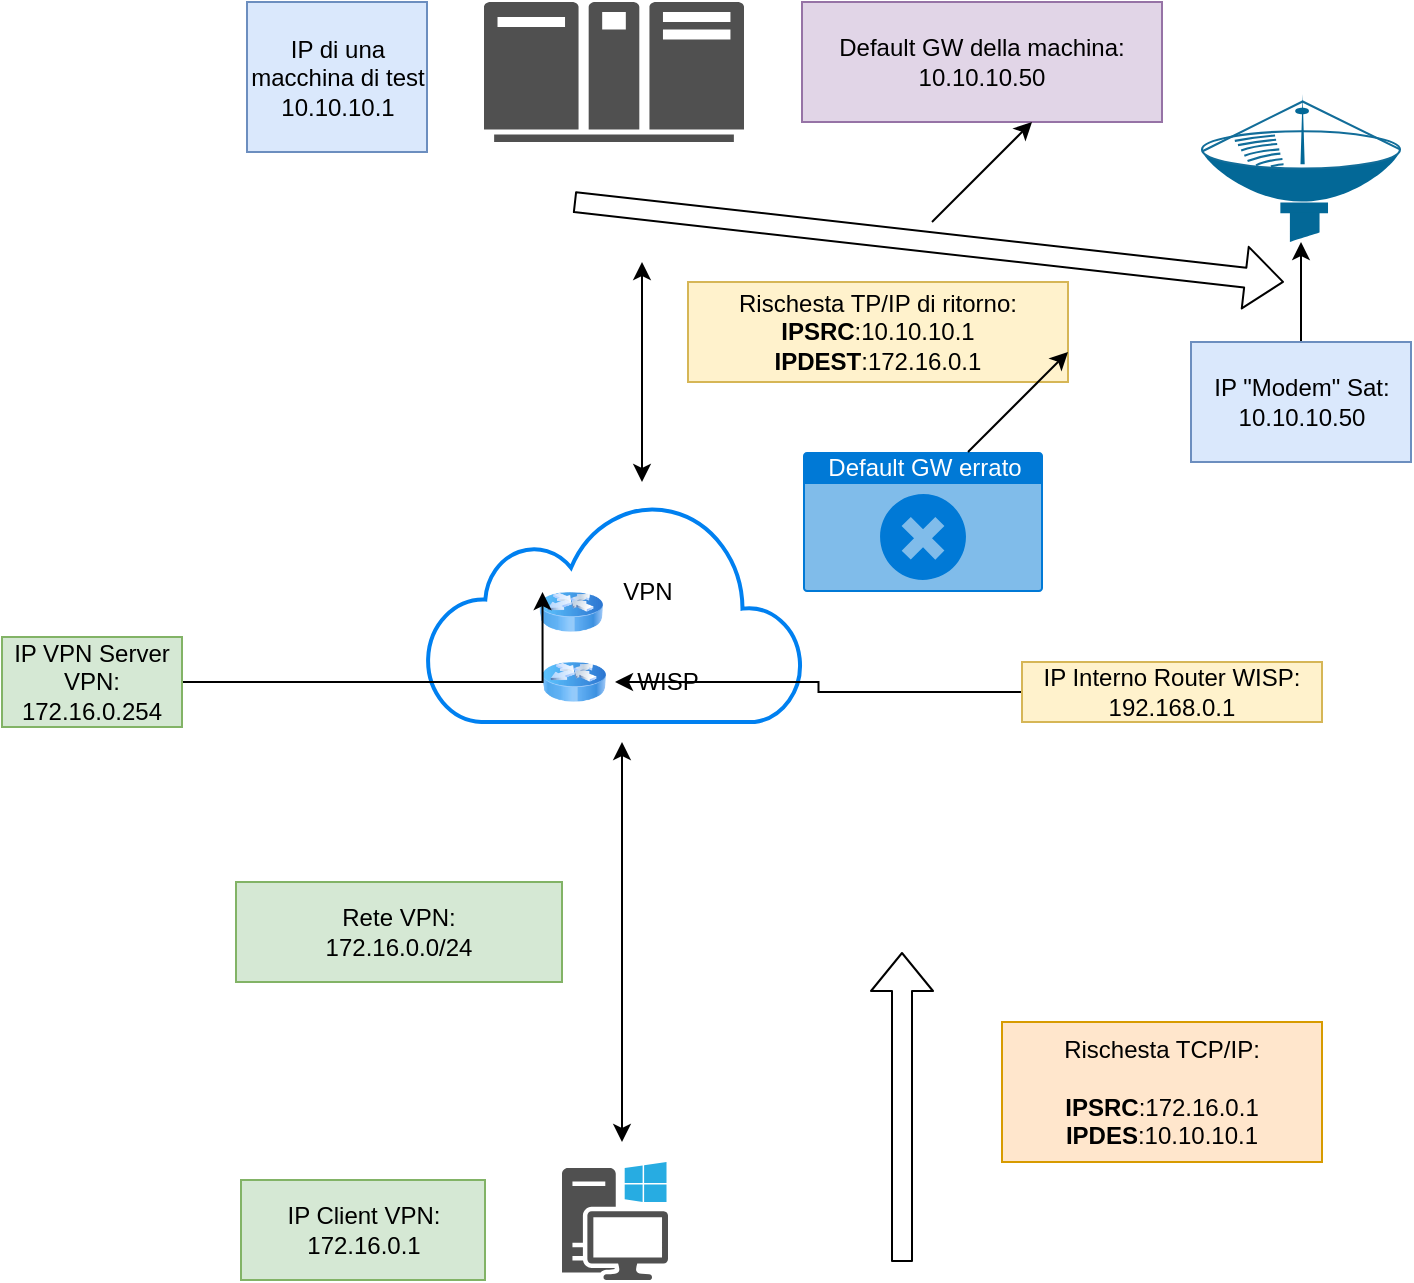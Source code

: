 <mxfile version="12.1.0" type="github" pages="1"><diagram id="z3nB3-CVnNLrTgpWO6LH" name="Page-1"><mxGraphModel dx="986" dy="776" grid="1" gridSize="10" guides="1" tooltips="1" connect="1" arrows="1" fold="1" page="1" pageScale="1" pageWidth="827" pageHeight="1169" math="0" shadow="0"><root><mxCell id="0"/><mxCell id="1" parent="0"/><mxCell id="XkFb_GYvwj8rJh-osdk2-2" value="" style="pointerEvents=1;shadow=0;dashed=0;html=1;strokeColor=none;fillColor=#505050;labelPosition=center;verticalLabelPosition=bottom;verticalAlign=top;outlineConnect=0;align=center;shape=mxgraph.office.devices.workstation_pc;" vertex="1" parent="1"><mxGeometry x="370" y="610" width="53" height="59" as="geometry"/></mxCell><mxCell id="XkFb_GYvwj8rJh-osdk2-3" value="" style="pointerEvents=1;shadow=0;dashed=0;html=1;strokeColor=none;fillColor=#505050;labelPosition=center;verticalLabelPosition=bottom;verticalAlign=top;outlineConnect=0;align=center;shape=mxgraph.office.servers.mainframe;" vertex="1" parent="1"><mxGeometry x="331" y="30" width="130" height="70" as="geometry"/></mxCell><mxCell id="XkFb_GYvwj8rJh-osdk2-4" value="" style="html=1;verticalLabelPosition=bottom;align=center;labelBackgroundColor=#ffffff;verticalAlign=top;strokeWidth=2;strokeColor=#0080F0;fillColor=#ffffff;shadow=0;dashed=0;shape=mxgraph.ios7.icons.cloud;" vertex="1" parent="1"><mxGeometry x="302.5" y="280" width="188" height="110" as="geometry"/></mxCell><mxCell id="XkFb_GYvwj8rJh-osdk2-5" value="VPN" style="text;html=1;strokeColor=none;fillColor=none;align=center;verticalAlign=middle;whiteSpace=wrap;rounded=0;" vertex="1" parent="1"><mxGeometry x="393" y="315" width="40" height="20" as="geometry"/></mxCell><mxCell id="XkFb_GYvwj8rJh-osdk2-7" value="" style="endArrow=classic;startArrow=classic;html=1;" edge="1" parent="1"><mxGeometry width="50" height="50" relative="1" as="geometry"><mxPoint x="400" y="600" as="sourcePoint"/><mxPoint x="400" y="400" as="targetPoint"/></mxGeometry></mxCell><mxCell id="XkFb_GYvwj8rJh-osdk2-8" value="" style="endArrow=classic;startArrow=classic;html=1;" edge="1" parent="1"><mxGeometry width="50" height="50" relative="1" as="geometry"><mxPoint x="410" y="270" as="sourcePoint"/><mxPoint x="410" y="160" as="targetPoint"/></mxGeometry></mxCell><mxCell id="XkFb_GYvwj8rJh-osdk2-9" value="IP di una macchina di test&lt;br&gt;&lt;div&gt;10.10.10.1&lt;/div&gt;" style="text;html=1;strokeColor=#6c8ebf;fillColor=#dae8fc;align=center;verticalAlign=middle;whiteSpace=wrap;rounded=0;" vertex="1" parent="1"><mxGeometry x="212.5" y="30" width="90" height="75" as="geometry"/></mxCell><mxCell id="XkFb_GYvwj8rJh-osdk2-10" value="IP Client VPN: 172.16.0.1" style="text;html=1;strokeColor=#82b366;fillColor=#d5e8d4;align=center;verticalAlign=middle;whiteSpace=wrap;rounded=0;" vertex="1" parent="1"><mxGeometry x="209.5" y="619" width="122" height="50" as="geometry"/></mxCell><mxCell id="XkFb_GYvwj8rJh-osdk2-11" value="&lt;div&gt;Rete VPN:&lt;/div&gt;&lt;div&gt;172.16.0.0/24&lt;br&gt;&lt;/div&gt;" style="text;html=1;strokeColor=#82b366;fillColor=#d5e8d4;align=center;verticalAlign=middle;whiteSpace=wrap;rounded=0;" vertex="1" parent="1"><mxGeometry x="207" y="470" width="163" height="50" as="geometry"/></mxCell><mxCell id="XkFb_GYvwj8rJh-osdk2-12" value="&lt;div&gt;Default GW della machina:&lt;/div&gt;&lt;div&gt;10.10.10.50&lt;/div&gt;" style="text;html=1;strokeColor=#9673a6;fillColor=#e1d5e7;align=center;verticalAlign=middle;whiteSpace=wrap;rounded=0;" vertex="1" parent="1"><mxGeometry x="490" y="30" width="180" height="60" as="geometry"/></mxCell><mxCell id="XkFb_GYvwj8rJh-osdk2-13" value="" style="shape=mxgraph.cisco.wireless.satellite_dish;html=1;pointerEvents=1;dashed=0;fillColor=#036897;strokeColor=#ffffff;strokeWidth=2;verticalLabelPosition=bottom;verticalAlign=top;align=center;outlineConnect=0;" vertex="1" parent="1"><mxGeometry x="690" y="76" width="99" height="74" as="geometry"/></mxCell><mxCell id="XkFb_GYvwj8rJh-osdk2-15" value="" style="edgeStyle=orthogonalEdgeStyle;rounded=0;orthogonalLoop=1;jettySize=auto;html=1;" edge="1" parent="1" source="XkFb_GYvwj8rJh-osdk2-14" target="XkFb_GYvwj8rJh-osdk2-13"><mxGeometry relative="1" as="geometry"/></mxCell><mxCell id="XkFb_GYvwj8rJh-osdk2-14" value="&lt;div&gt;IP &quot;Modem&quot; Sat:&lt;/div&gt;&lt;div&gt;10.10.10.50&lt;br&gt;&lt;/div&gt;" style="text;html=1;strokeColor=#6c8ebf;fillColor=#dae8fc;align=center;verticalAlign=middle;whiteSpace=wrap;rounded=0;" vertex="1" parent="1"><mxGeometry x="684.5" y="200" width="110" height="60" as="geometry"/></mxCell><mxCell id="XkFb_GYvwj8rJh-osdk2-16" value="" style="image;html=1;labelBackgroundColor=#ffffff;image=img/lib/clip_art/networking/Router_Icon_128x128.png" vertex="1" parent="1"><mxGeometry x="346" y="325" width="57" height="20" as="geometry"/></mxCell><mxCell id="XkFb_GYvwj8rJh-osdk2-18" value="" style="image;html=1;labelBackgroundColor=#ffffff;image=img/lib/clip_art/networking/Router_Icon_128x128.png" vertex="1" parent="1"><mxGeometry x="355.5" y="360" width="41" height="20" as="geometry"/></mxCell><mxCell id="XkFb_GYvwj8rJh-osdk2-19" value="WISP" style="text;html=1;strokeColor=none;fillColor=none;align=center;verticalAlign=middle;whiteSpace=wrap;rounded=0;" vertex="1" parent="1"><mxGeometry x="403" y="360" width="40" height="20" as="geometry"/></mxCell><mxCell id="XkFb_GYvwj8rJh-osdk2-22" style="edgeStyle=orthogonalEdgeStyle;rounded=0;orthogonalLoop=1;jettySize=auto;html=1;entryX=0.25;entryY=0;entryDx=0;entryDy=0;" edge="1" parent="1" source="XkFb_GYvwj8rJh-osdk2-21" target="XkFb_GYvwj8rJh-osdk2-16"><mxGeometry relative="1" as="geometry"><Array as="points"><mxPoint x="360" y="370"/></Array></mxGeometry></mxCell><mxCell id="XkFb_GYvwj8rJh-osdk2-21" value="&lt;div&gt;IP VPN Server VPN:&lt;/div&gt;&lt;div&gt;172.16.0.254&lt;br&gt;&lt;/div&gt;" style="text;html=1;strokeColor=#82b366;fillColor=#d5e8d4;align=center;verticalAlign=middle;whiteSpace=wrap;rounded=0;" vertex="1" parent="1"><mxGeometry x="90" y="347.5" width="90" height="45" as="geometry"/></mxCell><mxCell id="XkFb_GYvwj8rJh-osdk2-24" style="edgeStyle=orthogonalEdgeStyle;rounded=0;orthogonalLoop=1;jettySize=auto;html=1;entryX=1;entryY=0.5;entryDx=0;entryDy=0;" edge="1" parent="1" source="XkFb_GYvwj8rJh-osdk2-23" target="XkFb_GYvwj8rJh-osdk2-18"><mxGeometry relative="1" as="geometry"/></mxCell><mxCell id="XkFb_GYvwj8rJh-osdk2-23" value="&lt;div&gt;IP Interno Router WISP:&lt;/div&gt;&lt;div&gt;192.168.0.1&lt;br&gt;&lt;/div&gt;" style="text;html=1;strokeColor=#d6b656;fillColor=#fff2cc;align=center;verticalAlign=middle;whiteSpace=wrap;rounded=0;" vertex="1" parent="1"><mxGeometry x="600" y="360" width="150" height="30" as="geometry"/></mxCell><mxCell id="XkFb_GYvwj8rJh-osdk2-25" value="" style="shape=flexArrow;endArrow=classic;html=1;" edge="1" parent="1"><mxGeometry width="50" height="50" relative="1" as="geometry"><mxPoint x="540" y="660" as="sourcePoint"/><mxPoint x="540" y="505" as="targetPoint"/></mxGeometry></mxCell><mxCell id="XkFb_GYvwj8rJh-osdk2-27" value="&lt;div&gt;Rischesta TCP/IP:&lt;/div&gt;&lt;div&gt;&lt;br&gt;&lt;/div&gt;&lt;div&gt;&lt;b&gt;IPSRC&lt;/b&gt;:172.16.0.1&lt;/div&gt;&lt;div&gt;&lt;b&gt;IPDES&lt;/b&gt;:10.10.10.1&lt;br&gt;&lt;/div&gt;" style="text;html=1;strokeColor=#d79b00;fillColor=#ffe6cc;align=center;verticalAlign=middle;whiteSpace=wrap;rounded=0;" vertex="1" parent="1"><mxGeometry x="590" y="540" width="160" height="70" as="geometry"/></mxCell><mxCell id="XkFb_GYvwj8rJh-osdk2-28" value="" style="shape=flexArrow;endArrow=classic;html=1;" edge="1" parent="1"><mxGeometry width="50" height="50" relative="1" as="geometry"><mxPoint x="376" y="130" as="sourcePoint"/><mxPoint x="731" y="170" as="targetPoint"/></mxGeometry></mxCell><mxCell id="XkFb_GYvwj8rJh-osdk2-30" value="&lt;div&gt;Rischesta TP/IP di ritorno:&lt;/div&gt;&lt;div&gt;&lt;b&gt;IPSRC&lt;/b&gt;:10.10.10.1&lt;/div&gt;&lt;div&gt;&lt;b&gt;IPDEST&lt;/b&gt;:172.16.0.1&lt;br&gt;&lt;/div&gt;" style="text;html=1;strokeColor=#d6b656;fillColor=#fff2cc;align=center;verticalAlign=middle;whiteSpace=wrap;rounded=0;" vertex="1" parent="1"><mxGeometry x="433" y="170" width="190" height="50" as="geometry"/></mxCell><mxCell id="XkFb_GYvwj8rJh-osdk2-31" value="" style="endArrow=classic;html=1;" edge="1" parent="1"><mxGeometry width="50" height="50" relative="1" as="geometry"><mxPoint x="555" y="140" as="sourcePoint"/><mxPoint x="605" y="90" as="targetPoint"/></mxGeometry></mxCell><mxCell id="XkFb_GYvwj8rJh-osdk2-37" value="Default GW errato" style="html=1;strokeColor=none;fillColor=#0079D6;labelPosition=center;verticalLabelPosition=middle;verticalAlign=top;align=center;fontSize=12;outlineConnect=0;spacingTop=-6;fontColor=#FFFFFF;shape=mxgraph.sitemap.error;" vertex="1" parent="1"><mxGeometry x="490.5" y="255" width="120" height="70" as="geometry"/></mxCell><mxCell id="XkFb_GYvwj8rJh-osdk2-38" value="" style="endArrow=classic;html=1;" edge="1" parent="1"><mxGeometry width="50" height="50" relative="1" as="geometry"><mxPoint x="573" y="255" as="sourcePoint"/><mxPoint x="623" y="205" as="targetPoint"/></mxGeometry></mxCell></root></mxGraphModel></diagram></mxfile>